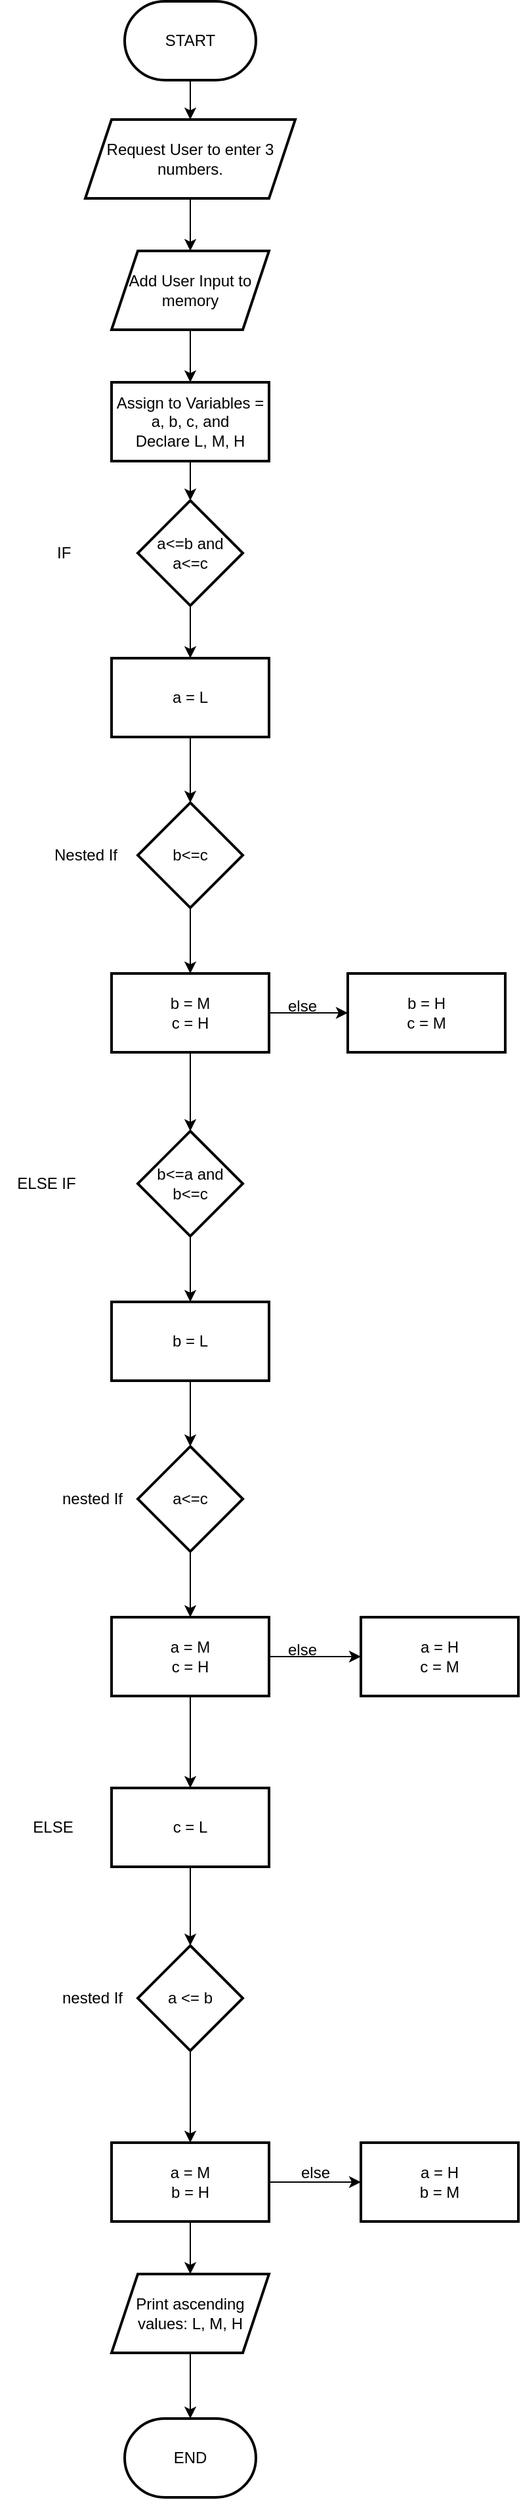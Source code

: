 <mxfile version="20.2.6" type="github">
  <diagram id="LVWMIYy2t_kGAd9iz3Qc" name="Page-1">
    <mxGraphModel dx="1043" dy="636" grid="1" gridSize="10" guides="1" tooltips="1" connect="1" arrows="1" fold="1" page="1" pageScale="1" pageWidth="827" pageHeight="1169" math="0" shadow="0">
      <root>
        <mxCell id="0" />
        <mxCell id="1" parent="0" />
        <mxCell id="TWNeVwkab808EgfXd43J-3" value="" style="edgeStyle=orthogonalEdgeStyle;rounded=0;orthogonalLoop=1;jettySize=auto;html=1;" edge="1" parent="1" source="TWNeVwkab808EgfXd43J-1" target="TWNeVwkab808EgfXd43J-2">
          <mxGeometry relative="1" as="geometry" />
        </mxCell>
        <mxCell id="TWNeVwkab808EgfXd43J-1" value="START" style="strokeWidth=2;html=1;shape=mxgraph.flowchart.terminator;whiteSpace=wrap;" vertex="1" parent="1">
          <mxGeometry x="320" y="700" width="100" height="60" as="geometry" />
        </mxCell>
        <mxCell id="TWNeVwkab808EgfXd43J-5" value="" style="edgeStyle=orthogonalEdgeStyle;rounded=0;orthogonalLoop=1;jettySize=auto;html=1;" edge="1" parent="1" source="TWNeVwkab808EgfXd43J-2" target="TWNeVwkab808EgfXd43J-4">
          <mxGeometry relative="1" as="geometry" />
        </mxCell>
        <mxCell id="TWNeVwkab808EgfXd43J-2" value="Request User to enter 3 numbers." style="shape=parallelogram;perimeter=parallelogramPerimeter;whiteSpace=wrap;html=1;fixedSize=1;strokeWidth=2;" vertex="1" parent="1">
          <mxGeometry x="290" y="790" width="160" height="60" as="geometry" />
        </mxCell>
        <mxCell id="TWNeVwkab808EgfXd43J-7" value="" style="edgeStyle=orthogonalEdgeStyle;rounded=0;orthogonalLoop=1;jettySize=auto;html=1;startArrow=none;" edge="1" parent="1" source="TWNeVwkab808EgfXd43J-41" target="TWNeVwkab808EgfXd43J-6">
          <mxGeometry relative="1" as="geometry" />
        </mxCell>
        <mxCell id="TWNeVwkab808EgfXd43J-43" value="" style="edgeStyle=orthogonalEdgeStyle;rounded=0;orthogonalLoop=1;jettySize=auto;html=1;" edge="1" parent="1" source="TWNeVwkab808EgfXd43J-4" target="TWNeVwkab808EgfXd43J-41">
          <mxGeometry relative="1" as="geometry" />
        </mxCell>
        <mxCell id="TWNeVwkab808EgfXd43J-4" value="Add User Input to memory" style="shape=parallelogram;perimeter=parallelogramPerimeter;whiteSpace=wrap;html=1;fixedSize=1;strokeWidth=2;" vertex="1" parent="1">
          <mxGeometry x="310" y="890" width="120" height="60" as="geometry" />
        </mxCell>
        <mxCell id="TWNeVwkab808EgfXd43J-6" value="a&amp;lt;=b and a&amp;lt;=c" style="rhombus;whiteSpace=wrap;html=1;strokeWidth=2;" vertex="1" parent="1">
          <mxGeometry x="330" y="1080" width="80" height="80" as="geometry" />
        </mxCell>
        <mxCell id="TWNeVwkab808EgfXd43J-9" value="" style="edgeStyle=orthogonalEdgeStyle;rounded=0;orthogonalLoop=1;jettySize=auto;html=1;" edge="1" parent="1" source="TWNeVwkab808EgfXd43J-6" target="TWNeVwkab808EgfXd43J-8">
          <mxGeometry relative="1" as="geometry" />
        </mxCell>
        <mxCell id="TWNeVwkab808EgfXd43J-11" value="" style="edgeStyle=orthogonalEdgeStyle;rounded=0;orthogonalLoop=1;jettySize=auto;html=1;" edge="1" parent="1" source="TWNeVwkab808EgfXd43J-8" target="TWNeVwkab808EgfXd43J-10">
          <mxGeometry relative="1" as="geometry" />
        </mxCell>
        <mxCell id="TWNeVwkab808EgfXd43J-8" value="a = L" style="whiteSpace=wrap;html=1;strokeWidth=2;" vertex="1" parent="1">
          <mxGeometry x="310" y="1200" width="120" height="60" as="geometry" />
        </mxCell>
        <mxCell id="TWNeVwkab808EgfXd43J-13" value="" style="edgeStyle=orthogonalEdgeStyle;rounded=0;orthogonalLoop=1;jettySize=auto;html=1;" edge="1" parent="1" source="TWNeVwkab808EgfXd43J-10" target="TWNeVwkab808EgfXd43J-12">
          <mxGeometry relative="1" as="geometry" />
        </mxCell>
        <mxCell id="TWNeVwkab808EgfXd43J-10" value="b&amp;lt;=c" style="rhombus;whiteSpace=wrap;html=1;strokeWidth=2;" vertex="1" parent="1">
          <mxGeometry x="330" y="1310" width="80" height="80" as="geometry" />
        </mxCell>
        <mxCell id="TWNeVwkab808EgfXd43J-15" value="" style="edgeStyle=orthogonalEdgeStyle;rounded=0;orthogonalLoop=1;jettySize=auto;html=1;" edge="1" parent="1" source="TWNeVwkab808EgfXd43J-12" target="TWNeVwkab808EgfXd43J-14">
          <mxGeometry relative="1" as="geometry" />
        </mxCell>
        <mxCell id="TWNeVwkab808EgfXd43J-17" value="" style="edgeStyle=orthogonalEdgeStyle;rounded=0;orthogonalLoop=1;jettySize=auto;html=1;" edge="1" parent="1" source="TWNeVwkab808EgfXd43J-12" target="TWNeVwkab808EgfXd43J-16">
          <mxGeometry relative="1" as="geometry" />
        </mxCell>
        <mxCell id="TWNeVwkab808EgfXd43J-12" value="b = M&lt;br&gt;c = H" style="whiteSpace=wrap;html=1;strokeWidth=2;" vertex="1" parent="1">
          <mxGeometry x="310" y="1440" width="120" height="60" as="geometry" />
        </mxCell>
        <mxCell id="TWNeVwkab808EgfXd43J-14" value="b = H&lt;br&gt;c = M" style="whiteSpace=wrap;html=1;strokeWidth=2;" vertex="1" parent="1">
          <mxGeometry x="490" y="1440" width="120" height="60" as="geometry" />
        </mxCell>
        <mxCell id="TWNeVwkab808EgfXd43J-19" value="" style="edgeStyle=orthogonalEdgeStyle;rounded=0;orthogonalLoop=1;jettySize=auto;html=1;" edge="1" parent="1" source="TWNeVwkab808EgfXd43J-16" target="TWNeVwkab808EgfXd43J-18">
          <mxGeometry relative="1" as="geometry" />
        </mxCell>
        <mxCell id="TWNeVwkab808EgfXd43J-16" value="b&amp;lt;=a and b&amp;lt;=c" style="rhombus;whiteSpace=wrap;html=1;strokeWidth=2;" vertex="1" parent="1">
          <mxGeometry x="330" y="1560" width="80" height="80" as="geometry" />
        </mxCell>
        <mxCell id="TWNeVwkab808EgfXd43J-21" value="" style="edgeStyle=orthogonalEdgeStyle;rounded=0;orthogonalLoop=1;jettySize=auto;html=1;" edge="1" parent="1" source="TWNeVwkab808EgfXd43J-18" target="TWNeVwkab808EgfXd43J-20">
          <mxGeometry relative="1" as="geometry" />
        </mxCell>
        <mxCell id="TWNeVwkab808EgfXd43J-18" value="b = L" style="whiteSpace=wrap;html=1;strokeWidth=2;" vertex="1" parent="1">
          <mxGeometry x="310" y="1690" width="120" height="60" as="geometry" />
        </mxCell>
        <mxCell id="TWNeVwkab808EgfXd43J-23" value="" style="edgeStyle=orthogonalEdgeStyle;rounded=0;orthogonalLoop=1;jettySize=auto;html=1;" edge="1" parent="1" source="TWNeVwkab808EgfXd43J-20" target="TWNeVwkab808EgfXd43J-22">
          <mxGeometry relative="1" as="geometry" />
        </mxCell>
        <mxCell id="TWNeVwkab808EgfXd43J-20" value="a&amp;lt;=c" style="rhombus;whiteSpace=wrap;html=1;strokeWidth=2;" vertex="1" parent="1">
          <mxGeometry x="330" y="1800" width="80" height="80" as="geometry" />
        </mxCell>
        <mxCell id="TWNeVwkab808EgfXd43J-25" value="" style="edgeStyle=orthogonalEdgeStyle;rounded=0;orthogonalLoop=1;jettySize=auto;html=1;" edge="1" parent="1" source="TWNeVwkab808EgfXd43J-22" target="TWNeVwkab808EgfXd43J-24">
          <mxGeometry relative="1" as="geometry" />
        </mxCell>
        <mxCell id="TWNeVwkab808EgfXd43J-27" value="" style="edgeStyle=orthogonalEdgeStyle;rounded=0;orthogonalLoop=1;jettySize=auto;html=1;" edge="1" parent="1" source="TWNeVwkab808EgfXd43J-22" target="TWNeVwkab808EgfXd43J-26">
          <mxGeometry relative="1" as="geometry" />
        </mxCell>
        <mxCell id="TWNeVwkab808EgfXd43J-22" value="a = M&lt;br&gt;c = H" style="whiteSpace=wrap;html=1;strokeWidth=2;" vertex="1" parent="1">
          <mxGeometry x="310" y="1930" width="120" height="60" as="geometry" />
        </mxCell>
        <mxCell id="TWNeVwkab808EgfXd43J-24" value="a = H&lt;br&gt;c = M" style="whiteSpace=wrap;html=1;strokeWidth=2;" vertex="1" parent="1">
          <mxGeometry x="500" y="1930" width="120" height="60" as="geometry" />
        </mxCell>
        <mxCell id="TWNeVwkab808EgfXd43J-29" value="" style="edgeStyle=orthogonalEdgeStyle;rounded=0;orthogonalLoop=1;jettySize=auto;html=1;" edge="1" parent="1" source="TWNeVwkab808EgfXd43J-26" target="TWNeVwkab808EgfXd43J-28">
          <mxGeometry relative="1" as="geometry" />
        </mxCell>
        <mxCell id="TWNeVwkab808EgfXd43J-26" value="c = L" style="whiteSpace=wrap;html=1;strokeWidth=2;" vertex="1" parent="1">
          <mxGeometry x="310" y="2060" width="120" height="60" as="geometry" />
        </mxCell>
        <mxCell id="TWNeVwkab808EgfXd43J-31" value="" style="edgeStyle=orthogonalEdgeStyle;rounded=0;orthogonalLoop=1;jettySize=auto;html=1;" edge="1" parent="1" source="TWNeVwkab808EgfXd43J-28" target="TWNeVwkab808EgfXd43J-30">
          <mxGeometry relative="1" as="geometry" />
        </mxCell>
        <mxCell id="TWNeVwkab808EgfXd43J-28" value="a &amp;lt;= b" style="rhombus;whiteSpace=wrap;html=1;strokeWidth=2;" vertex="1" parent="1">
          <mxGeometry x="330" y="2180" width="80" height="80" as="geometry" />
        </mxCell>
        <mxCell id="TWNeVwkab808EgfXd43J-33" value="" style="edgeStyle=orthogonalEdgeStyle;rounded=0;orthogonalLoop=1;jettySize=auto;html=1;" edge="1" parent="1" source="TWNeVwkab808EgfXd43J-30" target="TWNeVwkab808EgfXd43J-32">
          <mxGeometry relative="1" as="geometry" />
        </mxCell>
        <mxCell id="TWNeVwkab808EgfXd43J-35" value="" style="edgeStyle=orthogonalEdgeStyle;rounded=0;orthogonalLoop=1;jettySize=auto;html=1;" edge="1" parent="1" source="TWNeVwkab808EgfXd43J-30" target="TWNeVwkab808EgfXd43J-34">
          <mxGeometry relative="1" as="geometry" />
        </mxCell>
        <mxCell id="TWNeVwkab808EgfXd43J-30" value="a = M&lt;br&gt;b = H" style="whiteSpace=wrap;html=1;strokeWidth=2;" vertex="1" parent="1">
          <mxGeometry x="310" y="2330" width="120" height="60" as="geometry" />
        </mxCell>
        <mxCell id="TWNeVwkab808EgfXd43J-32" value="a = H&lt;br&gt;b = M" style="whiteSpace=wrap;html=1;strokeWidth=2;" vertex="1" parent="1">
          <mxGeometry x="500" y="2330" width="120" height="60" as="geometry" />
        </mxCell>
        <mxCell id="TWNeVwkab808EgfXd43J-40" value="" style="edgeStyle=orthogonalEdgeStyle;rounded=0;orthogonalLoop=1;jettySize=auto;html=1;" edge="1" parent="1" source="TWNeVwkab808EgfXd43J-34" target="TWNeVwkab808EgfXd43J-39">
          <mxGeometry relative="1" as="geometry" />
        </mxCell>
        <mxCell id="TWNeVwkab808EgfXd43J-34" value="Print ascending values: L, M, H" style="shape=parallelogram;perimeter=parallelogramPerimeter;whiteSpace=wrap;html=1;fixedSize=1;strokeWidth=2;" vertex="1" parent="1">
          <mxGeometry x="310" y="2430" width="120" height="60" as="geometry" />
        </mxCell>
        <mxCell id="TWNeVwkab808EgfXd43J-39" value="END" style="strokeWidth=2;html=1;shape=mxgraph.flowchart.terminator;whiteSpace=wrap;" vertex="1" parent="1">
          <mxGeometry x="320" y="2540" width="100" height="60" as="geometry" />
        </mxCell>
        <mxCell id="TWNeVwkab808EgfXd43J-41" value="Assign to Variables = a, b, c, and&lt;br&gt;Declare L, M, H" style="whiteSpace=wrap;html=1;strokeWidth=2;" vertex="1" parent="1">
          <mxGeometry x="310" y="990" width="120" height="60" as="geometry" />
        </mxCell>
        <mxCell id="TWNeVwkab808EgfXd43J-44" value="IF&amp;nbsp;" style="text;html=1;resizable=0;autosize=1;align=center;verticalAlign=middle;points=[];fillColor=none;strokeColor=none;rounded=0;" vertex="1" parent="1">
          <mxGeometry x="255" y="1105" width="40" height="30" as="geometry" />
        </mxCell>
        <mxCell id="TWNeVwkab808EgfXd43J-45" value="Nested If" style="text;html=1;resizable=0;autosize=1;align=center;verticalAlign=middle;points=[];fillColor=none;strokeColor=none;rounded=0;" vertex="1" parent="1">
          <mxGeometry x="255" y="1335" width="70" height="30" as="geometry" />
        </mxCell>
        <mxCell id="TWNeVwkab808EgfXd43J-46" value="else" style="text;html=1;resizable=0;autosize=1;align=center;verticalAlign=middle;points=[];fillColor=none;strokeColor=none;rounded=0;" vertex="1" parent="1">
          <mxGeometry x="430" y="1450" width="50" height="30" as="geometry" />
        </mxCell>
        <mxCell id="TWNeVwkab808EgfXd43J-47" value="ELSE IF" style="text;html=1;resizable=0;autosize=1;align=center;verticalAlign=middle;points=[];fillColor=none;strokeColor=none;rounded=0;" vertex="1" parent="1">
          <mxGeometry x="225" y="1585" width="70" height="30" as="geometry" />
        </mxCell>
        <mxCell id="TWNeVwkab808EgfXd43J-48" value="nested If" style="text;html=1;resizable=0;autosize=1;align=center;verticalAlign=middle;points=[];fillColor=none;strokeColor=none;rounded=0;" vertex="1" parent="1">
          <mxGeometry x="260" y="1825" width="70" height="30" as="geometry" />
        </mxCell>
        <mxCell id="TWNeVwkab808EgfXd43J-49" value="else" style="text;html=1;resizable=0;autosize=1;align=center;verticalAlign=middle;points=[];fillColor=none;strokeColor=none;rounded=0;" vertex="1" parent="1">
          <mxGeometry x="430" y="1940" width="50" height="30" as="geometry" />
        </mxCell>
        <mxCell id="TWNeVwkab808EgfXd43J-50" value="ELSE" style="text;html=1;resizable=0;autosize=1;align=center;verticalAlign=middle;points=[];fillColor=none;strokeColor=none;rounded=0;" vertex="1" parent="1">
          <mxGeometry x="240" y="2075" width="50" height="30" as="geometry" />
        </mxCell>
        <mxCell id="TWNeVwkab808EgfXd43J-51" value="nested If" style="text;html=1;resizable=0;autosize=1;align=center;verticalAlign=middle;points=[];fillColor=none;strokeColor=none;rounded=0;" vertex="1" parent="1">
          <mxGeometry x="260" y="2205" width="70" height="30" as="geometry" />
        </mxCell>
        <mxCell id="TWNeVwkab808EgfXd43J-52" value="else" style="text;html=1;resizable=0;autosize=1;align=center;verticalAlign=middle;points=[];fillColor=none;strokeColor=none;rounded=0;" vertex="1" parent="1">
          <mxGeometry x="440" y="2338" width="50" height="30" as="geometry" />
        </mxCell>
      </root>
    </mxGraphModel>
  </diagram>
</mxfile>
